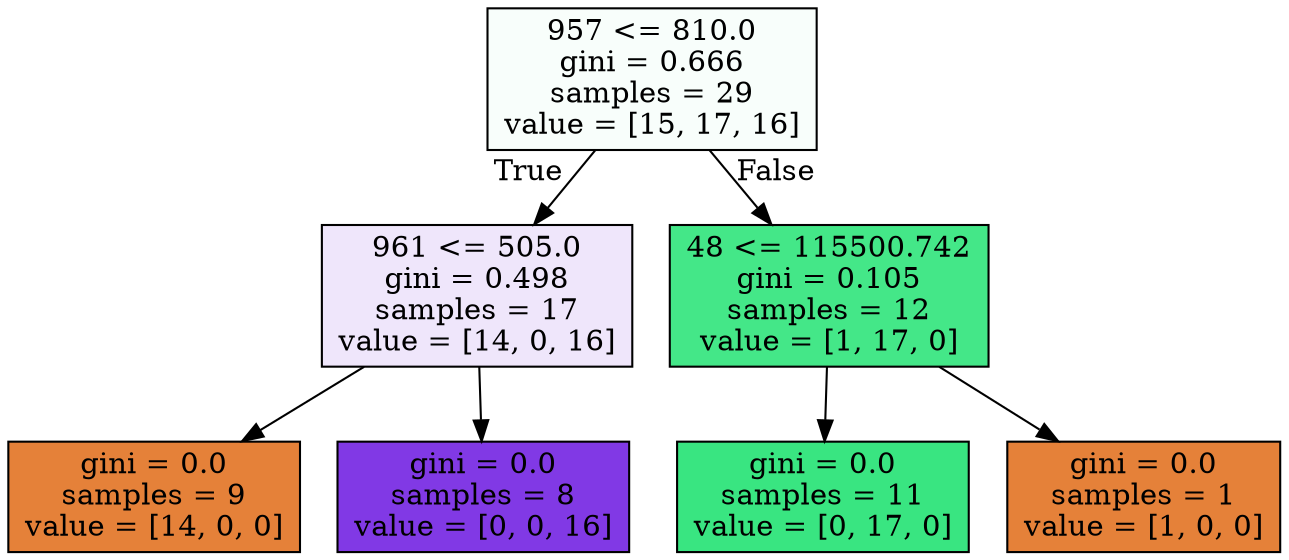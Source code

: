 digraph Tree {
node [shape=box, style="filled", color="black"] ;
0 [label="957 <= 810.0\ngini = 0.666\nsamples = 29\nvalue = [15, 17, 16]", fillcolor="#39e58108"] ;
1 [label="961 <= 505.0\ngini = 0.498\nsamples = 17\nvalue = [14, 0, 16]", fillcolor="#8139e520"] ;
0 -> 1 [labeldistance=2.5, labelangle=45, headlabel="True"] ;
2 [label="gini = 0.0\nsamples = 9\nvalue = [14, 0, 0]", fillcolor="#e58139ff"] ;
1 -> 2 ;
3 [label="gini = 0.0\nsamples = 8\nvalue = [0, 0, 16]", fillcolor="#8139e5ff"] ;
1 -> 3 ;
4 [label="48 <= 115500.742\ngini = 0.105\nsamples = 12\nvalue = [1, 17, 0]", fillcolor="#39e581f0"] ;
0 -> 4 [labeldistance=2.5, labelangle=-45, headlabel="False"] ;
5 [label="gini = 0.0\nsamples = 11\nvalue = [0, 17, 0]", fillcolor="#39e581ff"] ;
4 -> 5 ;
6 [label="gini = 0.0\nsamples = 1\nvalue = [1, 0, 0]", fillcolor="#e58139ff"] ;
4 -> 6 ;
}